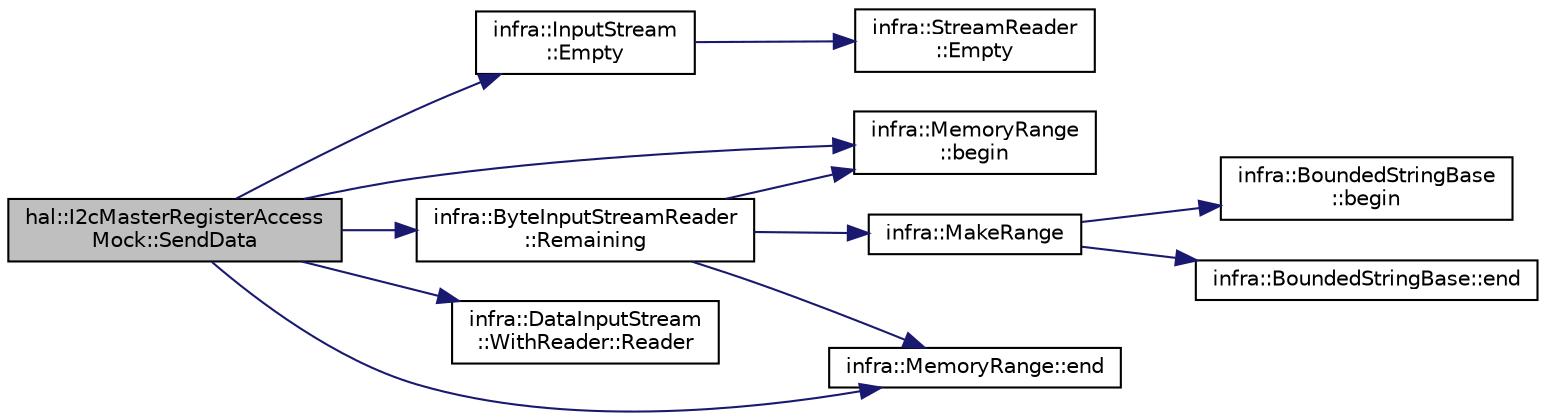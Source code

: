 digraph "hal::I2cMasterRegisterAccessMock::SendData"
{
 // INTERACTIVE_SVG=YES
  edge [fontname="Helvetica",fontsize="10",labelfontname="Helvetica",labelfontsize="10"];
  node [fontname="Helvetica",fontsize="10",shape=record];
  rankdir="LR";
  Node6 [label="hal::I2cMasterRegisterAccess\lMock::SendData",height=0.2,width=0.4,color="black", fillcolor="grey75", style="filled", fontcolor="black"];
  Node6 -> Node7 [color="midnightblue",fontsize="10",style="solid",fontname="Helvetica"];
  Node7 [label="infra::MemoryRange\l::begin",height=0.2,width=0.4,color="black", fillcolor="white", style="filled",URL="$d0/d6d/classinfra_1_1_memory_range.html#a7a83ceae17802af5ecebfb9557912ece"];
  Node6 -> Node8 [color="midnightblue",fontsize="10",style="solid",fontname="Helvetica"];
  Node8 [label="infra::InputStream\l::Empty",height=0.2,width=0.4,color="black", fillcolor="white", style="filled",URL="$db/dda/classinfra_1_1_input_stream.html#abffe6dcc91399c191c6fb7dbd610274f"];
  Node8 -> Node9 [color="midnightblue",fontsize="10",style="solid",fontname="Helvetica"];
  Node9 [label="infra::StreamReader\l::Empty",height=0.2,width=0.4,color="black", fillcolor="white", style="filled",URL="$d2/d90/classinfra_1_1_stream_reader.html#a072ccaa780dbf7599fa984a0d1ff7413"];
  Node6 -> Node10 [color="midnightblue",fontsize="10",style="solid",fontname="Helvetica"];
  Node10 [label="infra::MemoryRange::end",height=0.2,width=0.4,color="black", fillcolor="white", style="filled",URL="$d0/d6d/classinfra_1_1_memory_range.html#a1be4daa094045e4e3bff3b2748646c12"];
  Node6 -> Node11 [color="midnightblue",fontsize="10",style="solid",fontname="Helvetica"];
  Node11 [label="infra::DataInputStream\l::WithReader::Reader",height=0.2,width=0.4,color="black", fillcolor="white", style="filled",URL="$d8/def/classinfra_1_1_data_input_stream_1_1_with_reader.html#a83d72e571999cdbe2f88f6aab99b8c96"];
  Node6 -> Node12 [color="midnightblue",fontsize="10",style="solid",fontname="Helvetica"];
  Node12 [label="infra::ByteInputStreamReader\l::Remaining",height=0.2,width=0.4,color="black", fillcolor="white", style="filled",URL="$db/d2a/classinfra_1_1_byte_input_stream_reader.html#a7f7a65e9d3fa2427135fa44eefa86d5e"];
  Node12 -> Node13 [color="midnightblue",fontsize="10",style="solid",fontname="Helvetica"];
  Node13 [label="infra::MakeRange",height=0.2,width=0.4,color="black", fillcolor="white", style="filled",URL="$d0/de3/namespaceinfra.html#afe38b7d4318537de2f28b244211c4275"];
  Node13 -> Node14 [color="midnightblue",fontsize="10",style="solid",fontname="Helvetica"];
  Node14 [label="infra::BoundedStringBase\l::begin",height=0.2,width=0.4,color="black", fillcolor="white", style="filled",URL="$d1/d2a/classinfra_1_1_bounded_string_base.html#aef23e4250cad2fdc69ccc39f68734233"];
  Node13 -> Node15 [color="midnightblue",fontsize="10",style="solid",fontname="Helvetica"];
  Node15 [label="infra::BoundedStringBase::end",height=0.2,width=0.4,color="black", fillcolor="white", style="filled",URL="$d1/d2a/classinfra_1_1_bounded_string_base.html#af5021f1ea3898146d0a55c2895f07dbf"];
  Node12 -> Node7 [color="midnightblue",fontsize="10",style="solid",fontname="Helvetica"];
  Node12 -> Node10 [color="midnightblue",fontsize="10",style="solid",fontname="Helvetica"];
}
